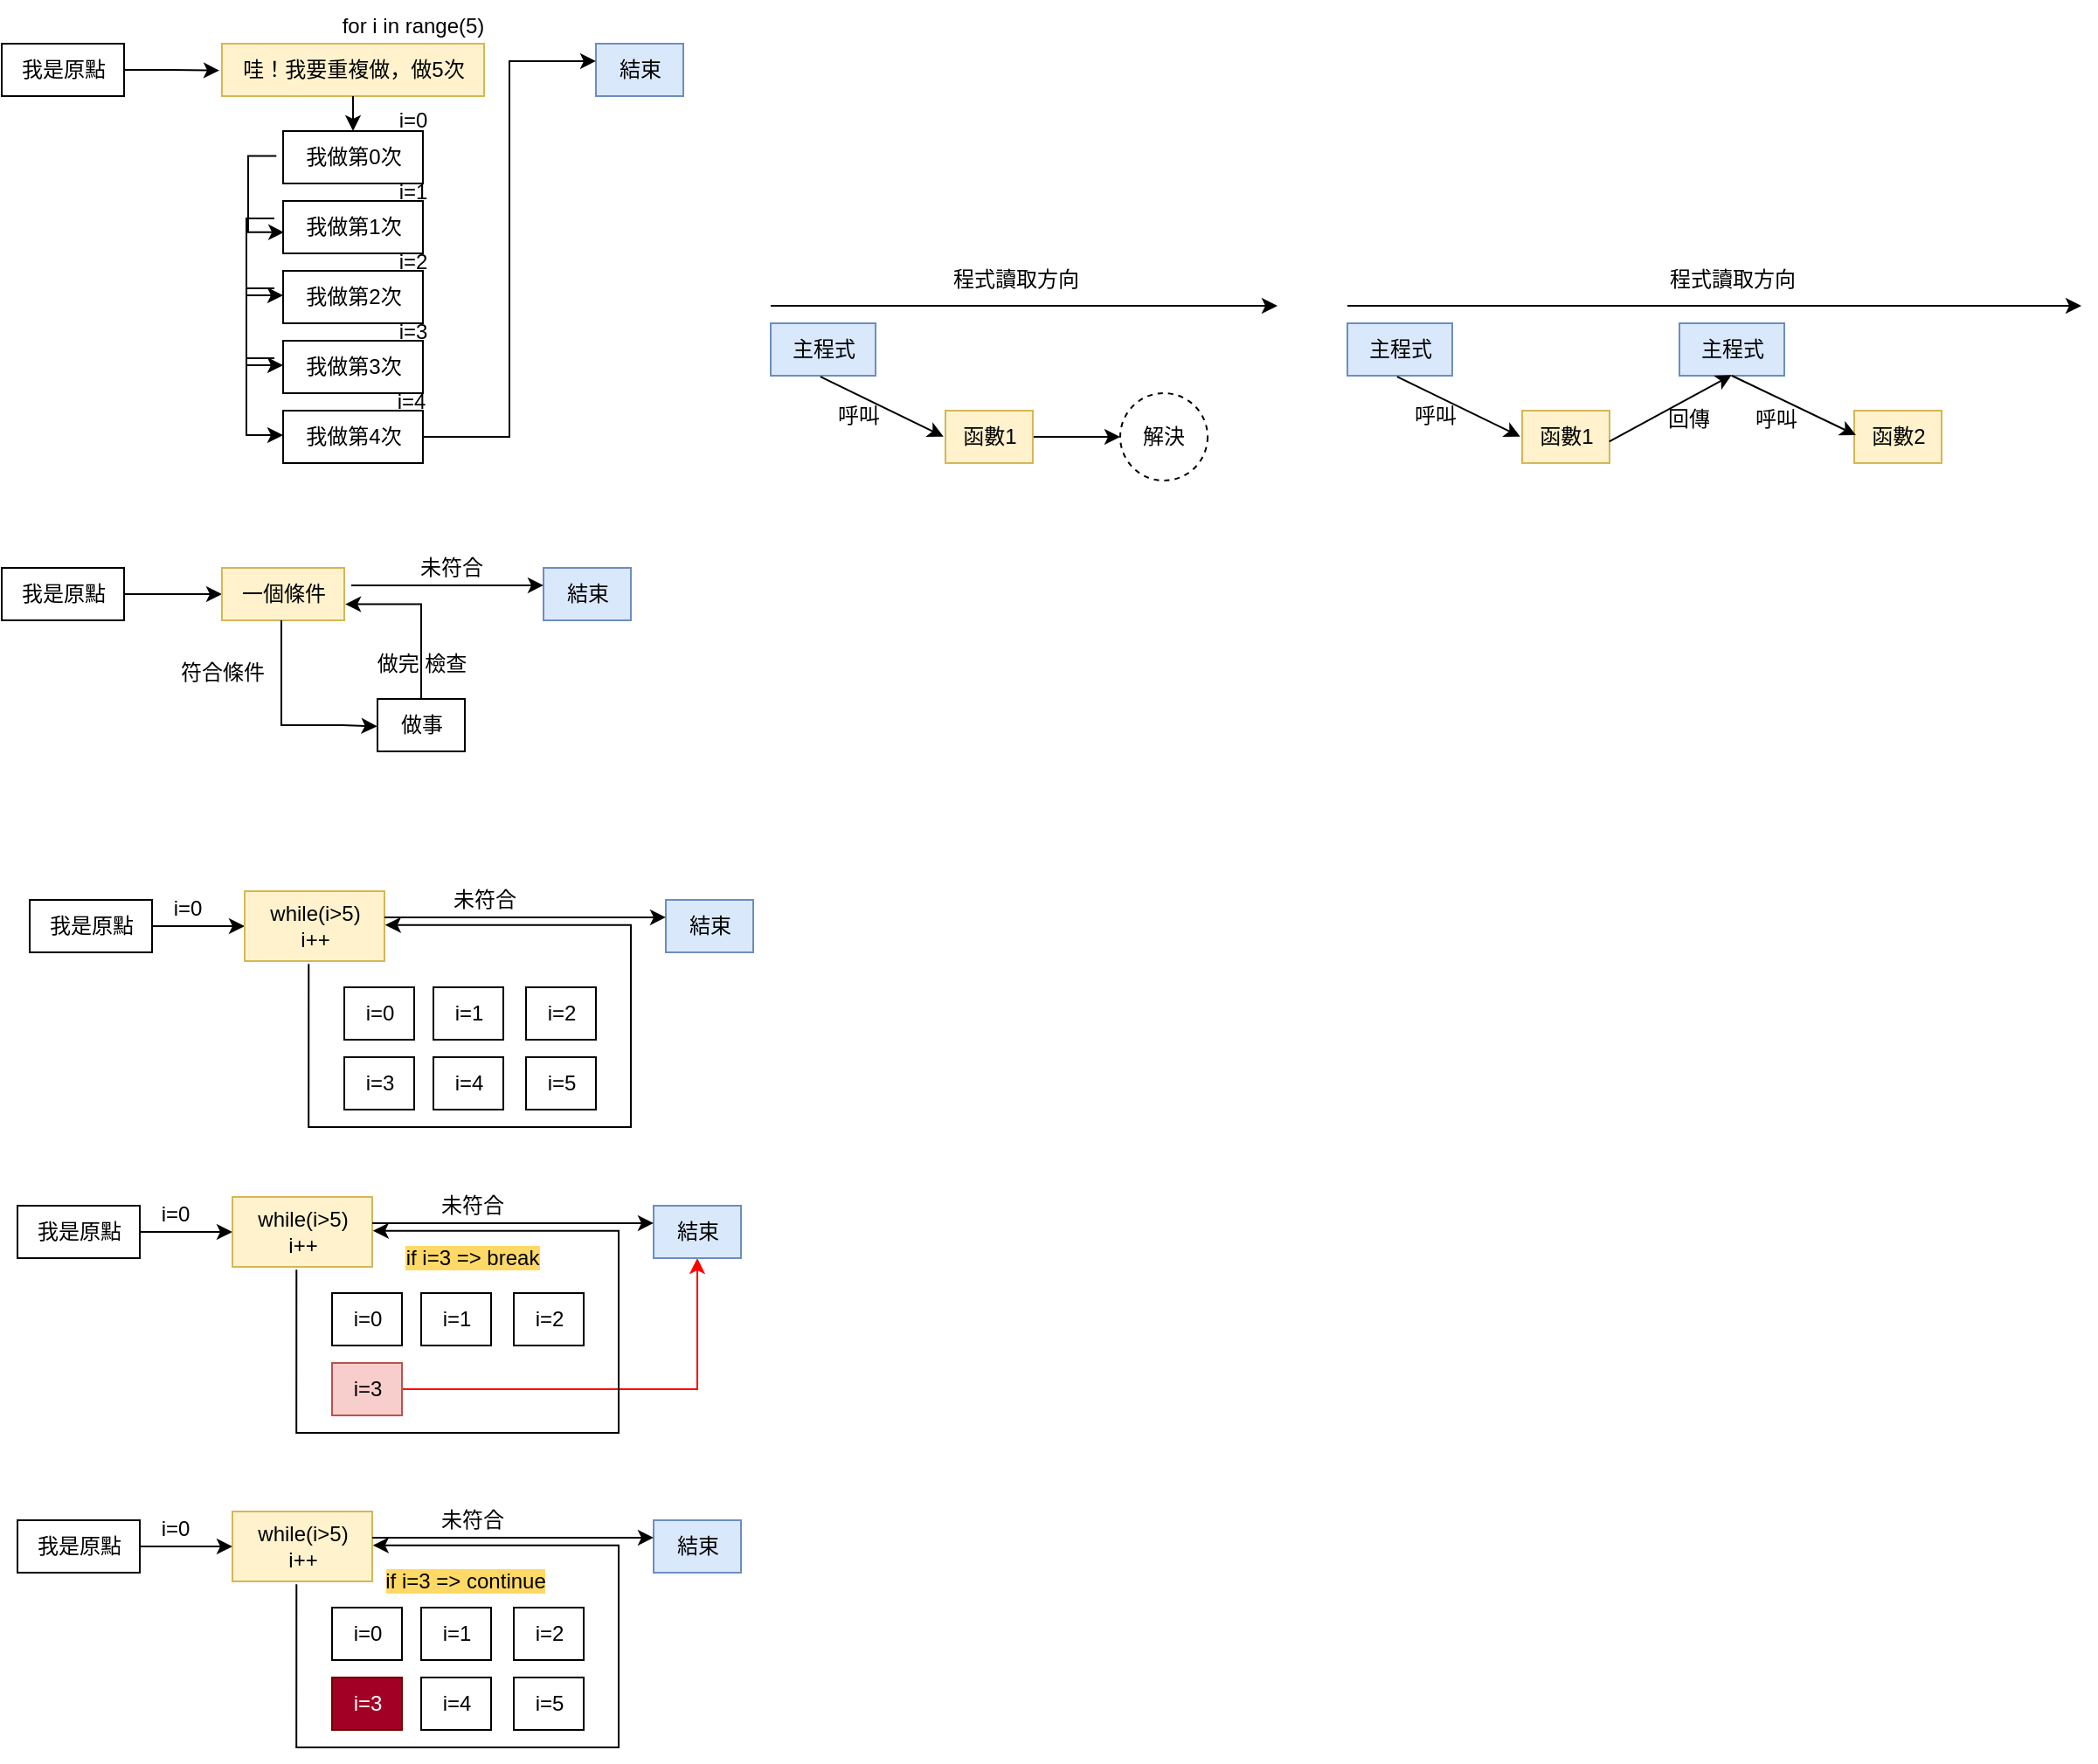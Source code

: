 <mxfile version="26.0.4">
  <diagram name="第 1 页" id="li4cUu2ZTwul1CZ7T9vY">
    <mxGraphModel dx="683" dy="398" grid="1" gridSize="10" guides="1" tooltips="1" connect="1" arrows="1" fold="1" page="1" pageScale="1" pageWidth="827" pageHeight="1169" math="0" shadow="0">
      <root>
        <mxCell id="0" />
        <mxCell id="1" parent="0" />
        <mxCell id="H-k1TDCtX4CPtIYfMN0x-1" value="我是原點" style="text;html=1;align=center;verticalAlign=middle;resizable=0;points=[];autosize=1;strokeColor=default;" parent="1" vertex="1">
          <mxGeometry x="80" y="180" width="70" height="30" as="geometry" />
        </mxCell>
        <mxCell id="H-k1TDCtX4CPtIYfMN0x-2" value="哇！我要重複做，做5次" style="text;html=1;align=center;verticalAlign=middle;resizable=0;points=[];autosize=1;strokeColor=#d6b656;fillColor=#fff2cc;" parent="1" vertex="1">
          <mxGeometry x="206" y="180" width="150" height="30" as="geometry" />
        </mxCell>
        <mxCell id="H-k1TDCtX4CPtIYfMN0x-3" value="我做第0次" style="text;html=1;align=center;verticalAlign=middle;resizable=0;points=[];autosize=1;strokeColor=default;" parent="1" vertex="1">
          <mxGeometry x="241" y="230" width="80" height="30" as="geometry" />
        </mxCell>
        <mxCell id="H-k1TDCtX4CPtIYfMN0x-4" value="我做第1次" style="text;html=1;align=center;verticalAlign=middle;resizable=0;points=[];autosize=1;strokeColor=default;" parent="1" vertex="1">
          <mxGeometry x="241" y="270" width="80" height="30" as="geometry" />
        </mxCell>
        <mxCell id="H-k1TDCtX4CPtIYfMN0x-5" value="我做第2次" style="text;html=1;align=center;verticalAlign=middle;resizable=0;points=[];autosize=1;strokeColor=default;" parent="1" vertex="1">
          <mxGeometry x="241" y="310" width="80" height="30" as="geometry" />
        </mxCell>
        <mxCell id="H-k1TDCtX4CPtIYfMN0x-6" value="我做第3次" style="text;html=1;align=center;verticalAlign=middle;resizable=0;points=[];autosize=1;strokeColor=default;" parent="1" vertex="1">
          <mxGeometry x="241" y="350" width="80" height="30" as="geometry" />
        </mxCell>
        <mxCell id="H-k1TDCtX4CPtIYfMN0x-9" value="我做第4次" style="text;html=1;align=center;verticalAlign=middle;resizable=0;points=[];autosize=1;strokeColor=default;" parent="1" vertex="1">
          <mxGeometry x="241" y="390" width="80" height="30" as="geometry" />
        </mxCell>
        <mxCell id="H-k1TDCtX4CPtIYfMN0x-13" style="edgeStyle=orthogonalEdgeStyle;rounded=0;orthogonalLoop=1;jettySize=auto;html=1;entryX=0.007;entryY=0.598;entryDx=0;entryDy=0;entryPerimeter=0;exitX=-0.048;exitY=0.473;exitDx=0;exitDy=0;exitPerimeter=0;" parent="1" source="H-k1TDCtX4CPtIYfMN0x-3" target="H-k1TDCtX4CPtIYfMN0x-4" edge="1">
          <mxGeometry relative="1" as="geometry">
            <Array as="points">
              <mxPoint x="221" y="244" />
              <mxPoint x="221" y="288" />
            </Array>
          </mxGeometry>
        </mxCell>
        <mxCell id="H-k1TDCtX4CPtIYfMN0x-14" style="edgeStyle=orthogonalEdgeStyle;rounded=0;orthogonalLoop=1;jettySize=auto;html=1;entryX=0.007;entryY=0.598;entryDx=0;entryDy=0;entryPerimeter=0;exitX=-0.048;exitY=0.473;exitDx=0;exitDy=0;exitPerimeter=0;" parent="1" edge="1">
          <mxGeometry relative="1" as="geometry">
            <mxPoint x="236" y="280" as="sourcePoint" />
            <mxPoint x="241" y="324" as="targetPoint" />
            <Array as="points">
              <mxPoint x="220" y="280" />
              <mxPoint x="220" y="324" />
            </Array>
          </mxGeometry>
        </mxCell>
        <mxCell id="H-k1TDCtX4CPtIYfMN0x-15" style="edgeStyle=orthogonalEdgeStyle;rounded=0;orthogonalLoop=1;jettySize=auto;html=1;entryX=0.007;entryY=0.598;entryDx=0;entryDy=0;entryPerimeter=0;exitX=-0.048;exitY=0.473;exitDx=0;exitDy=0;exitPerimeter=0;" parent="1" edge="1">
          <mxGeometry relative="1" as="geometry">
            <mxPoint x="236" y="320" as="sourcePoint" />
            <mxPoint x="241" y="364" as="targetPoint" />
            <Array as="points">
              <mxPoint x="220" y="320" />
              <mxPoint x="220" y="364" />
            </Array>
          </mxGeometry>
        </mxCell>
        <mxCell id="H-k1TDCtX4CPtIYfMN0x-16" style="edgeStyle=orthogonalEdgeStyle;rounded=0;orthogonalLoop=1;jettySize=auto;html=1;entryX=0.007;entryY=0.598;entryDx=0;entryDy=0;entryPerimeter=0;exitX=-0.048;exitY=0.473;exitDx=0;exitDy=0;exitPerimeter=0;" parent="1" edge="1">
          <mxGeometry relative="1" as="geometry">
            <mxPoint x="236" y="360" as="sourcePoint" />
            <mxPoint x="241" y="404" as="targetPoint" />
            <Array as="points">
              <mxPoint x="220" y="360" />
              <mxPoint x="220" y="404" />
            </Array>
          </mxGeometry>
        </mxCell>
        <mxCell id="H-k1TDCtX4CPtIYfMN0x-17" style="edgeStyle=orthogonalEdgeStyle;rounded=0;orthogonalLoop=1;jettySize=auto;html=1;entryX=0.495;entryY=-0.006;entryDx=0;entryDy=0;entryPerimeter=0;" parent="1" source="H-k1TDCtX4CPtIYfMN0x-2" target="H-k1TDCtX4CPtIYfMN0x-3" edge="1">
          <mxGeometry relative="1" as="geometry" />
        </mxCell>
        <mxCell id="H-k1TDCtX4CPtIYfMN0x-18" style="edgeStyle=orthogonalEdgeStyle;rounded=0;orthogonalLoop=1;jettySize=auto;html=1;entryX=-0.01;entryY=0.512;entryDx=0;entryDy=0;entryPerimeter=0;" parent="1" source="H-k1TDCtX4CPtIYfMN0x-1" target="H-k1TDCtX4CPtIYfMN0x-2" edge="1">
          <mxGeometry relative="1" as="geometry" />
        </mxCell>
        <mxCell id="H-k1TDCtX4CPtIYfMN0x-19" value="結束" style="text;html=1;align=center;verticalAlign=middle;resizable=0;points=[];autosize=1;strokeColor=#6c8ebf;fillColor=#dae8fc;" parent="1" vertex="1">
          <mxGeometry x="420" y="180" width="50" height="30" as="geometry" />
        </mxCell>
        <mxCell id="H-k1TDCtX4CPtIYfMN0x-20" style="edgeStyle=orthogonalEdgeStyle;rounded=0;orthogonalLoop=1;jettySize=auto;html=1;entryX=0;entryY=0.333;entryDx=0;entryDy=0;entryPerimeter=0;" parent="1" source="H-k1TDCtX4CPtIYfMN0x-9" target="H-k1TDCtX4CPtIYfMN0x-19" edge="1">
          <mxGeometry relative="1" as="geometry" />
        </mxCell>
        <mxCell id="H-k1TDCtX4CPtIYfMN0x-21" value="for i in range(5)" style="text;html=1;align=center;verticalAlign=middle;resizable=0;points=[];autosize=1;strokeColor=none;fillColor=none;" parent="1" vertex="1">
          <mxGeometry x="265" y="155" width="100" height="30" as="geometry" />
        </mxCell>
        <mxCell id="H-k1TDCtX4CPtIYfMN0x-22" value="i=0" style="text;html=1;align=center;verticalAlign=middle;resizable=0;points=[];autosize=1;strokeColor=none;fillColor=none;" parent="1" vertex="1">
          <mxGeometry x="295" y="209" width="40" height="30" as="geometry" />
        </mxCell>
        <mxCell id="H-k1TDCtX4CPtIYfMN0x-23" value="i=1" style="text;html=1;align=center;verticalAlign=middle;resizable=0;points=[];autosize=1;strokeColor=none;fillColor=none;" parent="1" vertex="1">
          <mxGeometry x="295" y="250" width="40" height="30" as="geometry" />
        </mxCell>
        <mxCell id="H-k1TDCtX4CPtIYfMN0x-24" value="i=2" style="text;html=1;align=center;verticalAlign=middle;resizable=0;points=[];autosize=1;strokeColor=none;fillColor=none;" parent="1" vertex="1">
          <mxGeometry x="295" y="290" width="40" height="30" as="geometry" />
        </mxCell>
        <mxCell id="H-k1TDCtX4CPtIYfMN0x-25" value="i=3" style="text;html=1;align=center;verticalAlign=middle;resizable=0;points=[];autosize=1;strokeColor=none;fillColor=none;" parent="1" vertex="1">
          <mxGeometry x="295" y="330" width="40" height="30" as="geometry" />
        </mxCell>
        <mxCell id="H-k1TDCtX4CPtIYfMN0x-26" value="i=4" style="text;html=1;align=center;verticalAlign=middle;resizable=0;points=[];autosize=1;strokeColor=none;fillColor=none;" parent="1" vertex="1">
          <mxGeometry x="294" y="370" width="40" height="30" as="geometry" />
        </mxCell>
        <mxCell id="H-k1TDCtX4CPtIYfMN0x-29" style="edgeStyle=orthogonalEdgeStyle;rounded=0;orthogonalLoop=1;jettySize=auto;html=1;" parent="1" source="H-k1TDCtX4CPtIYfMN0x-27" target="H-k1TDCtX4CPtIYfMN0x-28" edge="1">
          <mxGeometry relative="1" as="geometry" />
        </mxCell>
        <mxCell id="H-k1TDCtX4CPtIYfMN0x-27" value="我是原點" style="text;html=1;align=center;verticalAlign=middle;resizable=0;points=[];autosize=1;strokeColor=default;" parent="1" vertex="1">
          <mxGeometry x="80" y="480" width="70" height="30" as="geometry" />
        </mxCell>
        <mxCell id="H-k1TDCtX4CPtIYfMN0x-28" value="一個條件" style="text;html=1;align=center;verticalAlign=middle;resizable=0;points=[];autosize=1;strokeColor=#d6b656;fillColor=#fff2cc;" parent="1" vertex="1">
          <mxGeometry x="206" y="480" width="70" height="30" as="geometry" />
        </mxCell>
        <mxCell id="H-k1TDCtX4CPtIYfMN0x-31" value="做事" style="text;html=1;align=center;verticalAlign=middle;resizable=0;points=[];autosize=1;strokeColor=default;" parent="1" vertex="1">
          <mxGeometry x="295" y="555" width="50" height="30" as="geometry" />
        </mxCell>
        <mxCell id="H-k1TDCtX4CPtIYfMN0x-33" value="符合條件" style="text;html=1;align=center;verticalAlign=middle;resizable=0;points=[];autosize=1;strokeColor=none;fillColor=none;" parent="1" vertex="1">
          <mxGeometry x="171" y="525" width="70" height="30" as="geometry" />
        </mxCell>
        <mxCell id="H-k1TDCtX4CPtIYfMN0x-37" style="edgeStyle=orthogonalEdgeStyle;rounded=0;orthogonalLoop=1;jettySize=auto;html=1;entryX=-0.004;entryY=0.522;entryDx=0;entryDy=0;entryPerimeter=0;" parent="1" source="H-k1TDCtX4CPtIYfMN0x-28" target="H-k1TDCtX4CPtIYfMN0x-31" edge="1">
          <mxGeometry relative="1" as="geometry">
            <Array as="points">
              <mxPoint x="240" y="570" />
              <mxPoint x="275" y="570" />
            </Array>
          </mxGeometry>
        </mxCell>
        <mxCell id="H-k1TDCtX4CPtIYfMN0x-39" style="edgeStyle=orthogonalEdgeStyle;rounded=0;orthogonalLoop=1;jettySize=auto;html=1;entryX=1.008;entryY=0.693;entryDx=0;entryDy=0;entryPerimeter=0;" parent="1" source="H-k1TDCtX4CPtIYfMN0x-31" target="H-k1TDCtX4CPtIYfMN0x-28" edge="1">
          <mxGeometry relative="1" as="geometry">
            <Array as="points">
              <mxPoint x="320" y="501" />
            </Array>
          </mxGeometry>
        </mxCell>
        <mxCell id="H-k1TDCtX4CPtIYfMN0x-40" value="做完 檢查" style="text;html=1;align=center;verticalAlign=middle;resizable=0;points=[];autosize=1;strokeColor=none;fillColor=none;" parent="1" vertex="1">
          <mxGeometry x="285" y="520" width="70" height="30" as="geometry" />
        </mxCell>
        <mxCell id="H-k1TDCtX4CPtIYfMN0x-42" value="結束" style="text;html=1;align=center;verticalAlign=middle;resizable=0;points=[];autosize=1;strokeColor=#6c8ebf;fillColor=#dae8fc;" parent="1" vertex="1">
          <mxGeometry x="390" y="480" width="50" height="30" as="geometry" />
        </mxCell>
        <mxCell id="H-k1TDCtX4CPtIYfMN0x-43" value="" style="endArrow=classic;html=1;rounded=0;entryX=0;entryY=0.333;entryDx=0;entryDy=0;entryPerimeter=0;" parent="1" target="H-k1TDCtX4CPtIYfMN0x-42" edge="1">
          <mxGeometry width="50" height="50" relative="1" as="geometry">
            <mxPoint x="280" y="490" as="sourcePoint" />
            <mxPoint x="270" y="460" as="targetPoint" />
          </mxGeometry>
        </mxCell>
        <mxCell id="H-k1TDCtX4CPtIYfMN0x-44" value="未符合" style="text;html=1;align=center;verticalAlign=middle;resizable=0;points=[];autosize=1;strokeColor=none;fillColor=none;" parent="1" vertex="1">
          <mxGeometry x="307" y="465" width="60" height="30" as="geometry" />
        </mxCell>
        <mxCell id="H-k1TDCtX4CPtIYfMN0x-49" style="edgeStyle=orthogonalEdgeStyle;rounded=0;orthogonalLoop=1;jettySize=auto;html=1;" parent="1" source="H-k1TDCtX4CPtIYfMN0x-45" target="H-k1TDCtX4CPtIYfMN0x-47" edge="1">
          <mxGeometry relative="1" as="geometry" />
        </mxCell>
        <mxCell id="H-k1TDCtX4CPtIYfMN0x-45" value="我是原點" style="text;html=1;align=center;verticalAlign=middle;resizable=0;points=[];autosize=1;strokeColor=default;" parent="1" vertex="1">
          <mxGeometry x="96" y="670" width="70" height="30" as="geometry" />
        </mxCell>
        <mxCell id="H-k1TDCtX4CPtIYfMN0x-47" value="while(i&amp;gt;5)&lt;div&gt;i++&lt;/div&gt;" style="text;html=1;align=center;verticalAlign=middle;resizable=0;points=[];autosize=1;strokeColor=#d6b656;fillColor=#fff2cc;" parent="1" vertex="1">
          <mxGeometry x="219" y="665" width="80" height="40" as="geometry" />
        </mxCell>
        <mxCell id="H-k1TDCtX4CPtIYfMN0x-48" value="i=0" style="text;html=1;align=center;verticalAlign=middle;resizable=0;points=[];autosize=1;strokeColor=none;fillColor=none;" parent="1" vertex="1">
          <mxGeometry x="166" y="660" width="40" height="30" as="geometry" />
        </mxCell>
        <mxCell id="H-k1TDCtX4CPtIYfMN0x-50" value="i=0" style="text;html=1;align=center;verticalAlign=middle;resizable=0;points=[];autosize=1;strokeColor=default;" parent="1" vertex="1">
          <mxGeometry x="276" y="720" width="40" height="30" as="geometry" />
        </mxCell>
        <mxCell id="H-k1TDCtX4CPtIYfMN0x-51" value="i=1" style="text;html=1;align=center;verticalAlign=middle;resizable=0;points=[];autosize=1;strokeColor=default;" parent="1" vertex="1">
          <mxGeometry x="327" y="720" width="40" height="30" as="geometry" />
        </mxCell>
        <mxCell id="H-k1TDCtX4CPtIYfMN0x-52" value="i=2" style="text;html=1;align=center;verticalAlign=middle;resizable=0;points=[];autosize=1;strokeColor=default;" parent="1" vertex="1">
          <mxGeometry x="380" y="720" width="40" height="30" as="geometry" />
        </mxCell>
        <mxCell id="H-k1TDCtX4CPtIYfMN0x-53" value="i=3" style="text;html=1;align=center;verticalAlign=middle;resizable=0;points=[];autosize=1;strokeColor=default;" parent="1" vertex="1">
          <mxGeometry x="276" y="760" width="40" height="30" as="geometry" />
        </mxCell>
        <mxCell id="H-k1TDCtX4CPtIYfMN0x-54" value="i=4" style="text;html=1;align=center;verticalAlign=middle;resizable=0;points=[];autosize=1;strokeColor=default;" parent="1" vertex="1">
          <mxGeometry x="327" y="760" width="40" height="30" as="geometry" />
        </mxCell>
        <mxCell id="H-k1TDCtX4CPtIYfMN0x-55" style="edgeStyle=orthogonalEdgeStyle;rounded=0;orthogonalLoop=1;jettySize=auto;html=1;entryX=1.005;entryY=0.484;entryDx=0;entryDy=0;entryPerimeter=0;exitX=0.458;exitY=1.04;exitDx=0;exitDy=0;exitPerimeter=0;" parent="1" source="H-k1TDCtX4CPtIYfMN0x-47" target="H-k1TDCtX4CPtIYfMN0x-47" edge="1">
          <mxGeometry relative="1" as="geometry">
            <Array as="points">
              <mxPoint x="256" y="800" />
              <mxPoint x="440" y="800" />
              <mxPoint x="440" y="684" />
            </Array>
          </mxGeometry>
        </mxCell>
        <mxCell id="H-k1TDCtX4CPtIYfMN0x-56" value="結束" style="text;html=1;align=center;verticalAlign=middle;resizable=0;points=[];autosize=1;strokeColor=#6c8ebf;fillColor=#dae8fc;" parent="1" vertex="1">
          <mxGeometry x="460" y="670" width="50" height="30" as="geometry" />
        </mxCell>
        <mxCell id="H-k1TDCtX4CPtIYfMN0x-57" value="" style="endArrow=classic;html=1;rounded=0;entryX=0;entryY=0.333;entryDx=0;entryDy=0;entryPerimeter=0;" parent="1" target="H-k1TDCtX4CPtIYfMN0x-56" edge="1">
          <mxGeometry width="50" height="50" relative="1" as="geometry">
            <mxPoint x="299" y="680" as="sourcePoint" />
            <mxPoint x="289" y="650" as="targetPoint" />
          </mxGeometry>
        </mxCell>
        <mxCell id="H-k1TDCtX4CPtIYfMN0x-58" value="未符合" style="text;html=1;align=center;verticalAlign=middle;resizable=0;points=[];autosize=1;strokeColor=none;fillColor=none;" parent="1" vertex="1">
          <mxGeometry x="326" y="655" width="60" height="30" as="geometry" />
        </mxCell>
        <mxCell id="H-k1TDCtX4CPtIYfMN0x-59" value="i=5" style="text;html=1;align=center;verticalAlign=middle;resizable=0;points=[];autosize=1;strokeColor=default;" parent="1" vertex="1">
          <mxGeometry x="380" y="760" width="40" height="30" as="geometry" />
        </mxCell>
        <mxCell id="H-k1TDCtX4CPtIYfMN0x-74" style="edgeStyle=orthogonalEdgeStyle;rounded=0;orthogonalLoop=1;jettySize=auto;html=1;" parent="1" source="H-k1TDCtX4CPtIYfMN0x-75" target="H-k1TDCtX4CPtIYfMN0x-76" edge="1">
          <mxGeometry relative="1" as="geometry" />
        </mxCell>
        <mxCell id="H-k1TDCtX4CPtIYfMN0x-75" value="我是原點" style="text;html=1;align=center;verticalAlign=middle;resizable=0;points=[];autosize=1;strokeColor=default;" parent="1" vertex="1">
          <mxGeometry x="89" y="845" width="70" height="30" as="geometry" />
        </mxCell>
        <mxCell id="H-k1TDCtX4CPtIYfMN0x-76" value="while(i&amp;gt;5)&lt;div&gt;i++&lt;/div&gt;" style="text;html=1;align=center;verticalAlign=middle;resizable=0;points=[];autosize=1;strokeColor=#d6b656;fillColor=#fff2cc;" parent="1" vertex="1">
          <mxGeometry x="212" y="840" width="80" height="40" as="geometry" />
        </mxCell>
        <mxCell id="H-k1TDCtX4CPtIYfMN0x-77" value="i=0" style="text;html=1;align=center;verticalAlign=middle;resizable=0;points=[];autosize=1;strokeColor=none;fillColor=none;" parent="1" vertex="1">
          <mxGeometry x="159" y="835" width="40" height="30" as="geometry" />
        </mxCell>
        <mxCell id="H-k1TDCtX4CPtIYfMN0x-78" value="i=0" style="text;html=1;align=center;verticalAlign=middle;resizable=0;points=[];autosize=1;strokeColor=default;" parent="1" vertex="1">
          <mxGeometry x="269" y="895" width="40" height="30" as="geometry" />
        </mxCell>
        <mxCell id="H-k1TDCtX4CPtIYfMN0x-79" value="i=1" style="text;html=1;align=center;verticalAlign=middle;resizable=0;points=[];autosize=1;strokeColor=default;" parent="1" vertex="1">
          <mxGeometry x="320" y="895" width="40" height="30" as="geometry" />
        </mxCell>
        <mxCell id="H-k1TDCtX4CPtIYfMN0x-80" value="i=2" style="text;html=1;align=center;verticalAlign=middle;resizable=0;points=[];autosize=1;strokeColor=default;" parent="1" vertex="1">
          <mxGeometry x="373" y="895" width="40" height="30" as="geometry" />
        </mxCell>
        <mxCell id="H-k1TDCtX4CPtIYfMN0x-89" style="edgeStyle=orthogonalEdgeStyle;rounded=0;orthogonalLoop=1;jettySize=auto;html=1;strokeColor=#FF0000;" parent="1" source="H-k1TDCtX4CPtIYfMN0x-81" target="H-k1TDCtX4CPtIYfMN0x-84" edge="1">
          <mxGeometry relative="1" as="geometry" />
        </mxCell>
        <mxCell id="H-k1TDCtX4CPtIYfMN0x-81" value="i=3" style="text;html=1;align=center;verticalAlign=middle;resizable=0;points=[];autosize=1;strokeColor=#b85450;fillColor=#f8cecc;" parent="1" vertex="1">
          <mxGeometry x="269" y="935" width="40" height="30" as="geometry" />
        </mxCell>
        <mxCell id="H-k1TDCtX4CPtIYfMN0x-83" style="edgeStyle=orthogonalEdgeStyle;rounded=0;orthogonalLoop=1;jettySize=auto;html=1;entryX=1.005;entryY=0.484;entryDx=0;entryDy=0;entryPerimeter=0;exitX=0.458;exitY=1.04;exitDx=0;exitDy=0;exitPerimeter=0;" parent="1" source="H-k1TDCtX4CPtIYfMN0x-76" target="H-k1TDCtX4CPtIYfMN0x-76" edge="1">
          <mxGeometry relative="1" as="geometry">
            <Array as="points">
              <mxPoint x="249" y="975" />
              <mxPoint x="433" y="975" />
              <mxPoint x="433" y="859" />
            </Array>
          </mxGeometry>
        </mxCell>
        <mxCell id="H-k1TDCtX4CPtIYfMN0x-84" value="結束" style="text;html=1;align=center;verticalAlign=middle;resizable=0;points=[];autosize=1;strokeColor=#6c8ebf;fillColor=#dae8fc;" parent="1" vertex="1">
          <mxGeometry x="453" y="845" width="50" height="30" as="geometry" />
        </mxCell>
        <mxCell id="H-k1TDCtX4CPtIYfMN0x-85" value="" style="endArrow=classic;html=1;rounded=0;entryX=0;entryY=0.333;entryDx=0;entryDy=0;entryPerimeter=0;" parent="1" target="H-k1TDCtX4CPtIYfMN0x-84" edge="1">
          <mxGeometry width="50" height="50" relative="1" as="geometry">
            <mxPoint x="292" y="855" as="sourcePoint" />
            <mxPoint x="282" y="825" as="targetPoint" />
          </mxGeometry>
        </mxCell>
        <mxCell id="H-k1TDCtX4CPtIYfMN0x-86" value="未符合" style="text;html=1;align=center;verticalAlign=middle;resizable=0;points=[];autosize=1;strokeColor=none;fillColor=none;" parent="1" vertex="1">
          <mxGeometry x="319" y="830" width="60" height="30" as="geometry" />
        </mxCell>
        <mxCell id="H-k1TDCtX4CPtIYfMN0x-88" value="&lt;span style=&quot;background-color: rgb(255, 217, 102);&quot;&gt;if i=3 =&amp;gt; break&lt;/span&gt;" style="text;html=1;align=center;verticalAlign=middle;resizable=0;points=[];autosize=1;strokeColor=none;fillColor=none;" parent="1" vertex="1">
          <mxGeometry x="299" y="860" width="100" height="30" as="geometry" />
        </mxCell>
        <mxCell id="H-k1TDCtX4CPtIYfMN0x-91" style="edgeStyle=orthogonalEdgeStyle;rounded=0;orthogonalLoop=1;jettySize=auto;html=1;" parent="1" source="H-k1TDCtX4CPtIYfMN0x-92" target="H-k1TDCtX4CPtIYfMN0x-93" edge="1">
          <mxGeometry relative="1" as="geometry" />
        </mxCell>
        <mxCell id="H-k1TDCtX4CPtIYfMN0x-92" value="我是原點" style="text;html=1;align=center;verticalAlign=middle;resizable=0;points=[];autosize=1;strokeColor=default;" parent="1" vertex="1">
          <mxGeometry x="89" y="1025" width="70" height="30" as="geometry" />
        </mxCell>
        <mxCell id="H-k1TDCtX4CPtIYfMN0x-93" value="while(i&amp;gt;5)&lt;div&gt;i++&lt;/div&gt;" style="text;html=1;align=center;verticalAlign=middle;resizable=0;points=[];autosize=1;strokeColor=#d6b656;fillColor=#fff2cc;" parent="1" vertex="1">
          <mxGeometry x="212" y="1020" width="80" height="40" as="geometry" />
        </mxCell>
        <mxCell id="H-k1TDCtX4CPtIYfMN0x-94" value="i=0" style="text;html=1;align=center;verticalAlign=middle;resizable=0;points=[];autosize=1;strokeColor=none;fillColor=none;" parent="1" vertex="1">
          <mxGeometry x="159" y="1015" width="40" height="30" as="geometry" />
        </mxCell>
        <mxCell id="H-k1TDCtX4CPtIYfMN0x-95" value="i=0" style="text;html=1;align=center;verticalAlign=middle;resizable=0;points=[];autosize=1;strokeColor=default;" parent="1" vertex="1">
          <mxGeometry x="269" y="1075" width="40" height="30" as="geometry" />
        </mxCell>
        <mxCell id="H-k1TDCtX4CPtIYfMN0x-96" value="i=1" style="text;html=1;align=center;verticalAlign=middle;resizable=0;points=[];autosize=1;strokeColor=default;" parent="1" vertex="1">
          <mxGeometry x="320" y="1075" width="40" height="30" as="geometry" />
        </mxCell>
        <mxCell id="H-k1TDCtX4CPtIYfMN0x-97" value="i=2" style="text;html=1;align=center;verticalAlign=middle;resizable=0;points=[];autosize=1;strokeColor=default;" parent="1" vertex="1">
          <mxGeometry x="373" y="1075" width="40" height="30" as="geometry" />
        </mxCell>
        <mxCell id="H-k1TDCtX4CPtIYfMN0x-98" value="i=3" style="text;html=1;align=center;verticalAlign=middle;resizable=0;points=[];autosize=1;strokeColor=#6F0000;fillColor=#a20025;fontColor=#ffffff;" parent="1" vertex="1">
          <mxGeometry x="269" y="1115" width="40" height="30" as="geometry" />
        </mxCell>
        <mxCell id="H-k1TDCtX4CPtIYfMN0x-99" value="i=4" style="text;html=1;align=center;verticalAlign=middle;resizable=0;points=[];autosize=1;strokeColor=default;" parent="1" vertex="1">
          <mxGeometry x="320" y="1115" width="40" height="30" as="geometry" />
        </mxCell>
        <mxCell id="H-k1TDCtX4CPtIYfMN0x-100" style="edgeStyle=orthogonalEdgeStyle;rounded=0;orthogonalLoop=1;jettySize=auto;html=1;entryX=1.005;entryY=0.484;entryDx=0;entryDy=0;entryPerimeter=0;exitX=0.458;exitY=1.04;exitDx=0;exitDy=0;exitPerimeter=0;" parent="1" source="H-k1TDCtX4CPtIYfMN0x-93" target="H-k1TDCtX4CPtIYfMN0x-93" edge="1">
          <mxGeometry relative="1" as="geometry">
            <Array as="points">
              <mxPoint x="249" y="1155" />
              <mxPoint x="433" y="1155" />
              <mxPoint x="433" y="1039" />
            </Array>
          </mxGeometry>
        </mxCell>
        <mxCell id="H-k1TDCtX4CPtIYfMN0x-101" value="結束" style="text;html=1;align=center;verticalAlign=middle;resizable=0;points=[];autosize=1;strokeColor=#6c8ebf;fillColor=#dae8fc;" parent="1" vertex="1">
          <mxGeometry x="453" y="1025" width="50" height="30" as="geometry" />
        </mxCell>
        <mxCell id="H-k1TDCtX4CPtIYfMN0x-102" value="" style="endArrow=classic;html=1;rounded=0;entryX=0;entryY=0.333;entryDx=0;entryDy=0;entryPerimeter=0;" parent="1" target="H-k1TDCtX4CPtIYfMN0x-101" edge="1">
          <mxGeometry width="50" height="50" relative="1" as="geometry">
            <mxPoint x="292" y="1035" as="sourcePoint" />
            <mxPoint x="282" y="1005" as="targetPoint" />
          </mxGeometry>
        </mxCell>
        <mxCell id="H-k1TDCtX4CPtIYfMN0x-103" value="未符合" style="text;html=1;align=center;verticalAlign=middle;resizable=0;points=[];autosize=1;strokeColor=none;fillColor=none;" parent="1" vertex="1">
          <mxGeometry x="319" y="1010" width="60" height="30" as="geometry" />
        </mxCell>
        <mxCell id="H-k1TDCtX4CPtIYfMN0x-104" value="i=5" style="text;html=1;align=center;verticalAlign=middle;resizable=0;points=[];autosize=1;strokeColor=default;" parent="1" vertex="1">
          <mxGeometry x="373" y="1115" width="40" height="30" as="geometry" />
        </mxCell>
        <mxCell id="H-k1TDCtX4CPtIYfMN0x-105" value="&lt;span style=&quot;background-color: rgb(255, 217, 102);&quot;&gt;if i=3 =&amp;gt; continue&lt;/span&gt;" style="text;html=1;align=center;verticalAlign=middle;resizable=0;points=[];autosize=1;strokeColor=none;fillColor=none;" parent="1" vertex="1">
          <mxGeometry x="285" y="1045" width="120" height="30" as="geometry" />
        </mxCell>
        <mxCell id="rUu0icWJL4fqNZ-BOi2n-1" value="主程式" style="text;html=1;align=center;verticalAlign=middle;resizable=0;points=[];autosize=1;strokeColor=#6c8ebf;fillColor=#dae8fc;" vertex="1" parent="1">
          <mxGeometry x="520" y="340" width="60" height="30" as="geometry" />
        </mxCell>
        <mxCell id="rUu0icWJL4fqNZ-BOi2n-18" style="edgeStyle=orthogonalEdgeStyle;rounded=0;orthogonalLoop=1;jettySize=auto;html=1;entryX=0;entryY=0.5;entryDx=0;entryDy=0;" edge="1" parent="1" source="rUu0icWJL4fqNZ-BOi2n-2" target="rUu0icWJL4fqNZ-BOi2n-17">
          <mxGeometry relative="1" as="geometry" />
        </mxCell>
        <mxCell id="rUu0icWJL4fqNZ-BOi2n-2" value="函數1" style="text;html=1;align=center;verticalAlign=middle;resizable=0;points=[];autosize=1;strokeColor=#d6b656;fillColor=#fff2cc;" vertex="1" parent="1">
          <mxGeometry x="620" y="390" width="50" height="30" as="geometry" />
        </mxCell>
        <mxCell id="rUu0icWJL4fqNZ-BOi2n-13" value="" style="endArrow=classic;html=1;rounded=0;" edge="1" parent="1">
          <mxGeometry width="50" height="50" relative="1" as="geometry">
            <mxPoint x="520" y="330" as="sourcePoint" />
            <mxPoint x="810" y="330" as="targetPoint" />
          </mxGeometry>
        </mxCell>
        <mxCell id="rUu0icWJL4fqNZ-BOi2n-14" value="程式讀取方向" style="text;html=1;align=center;verticalAlign=middle;resizable=0;points=[];autosize=1;strokeColor=none;fillColor=none;" vertex="1" parent="1">
          <mxGeometry x="610" y="300" width="100" height="30" as="geometry" />
        </mxCell>
        <mxCell id="rUu0icWJL4fqNZ-BOi2n-15" value="" style="endArrow=classic;html=1;rounded=0;exitX=0.474;exitY=1.019;exitDx=0;exitDy=0;exitPerimeter=0;entryX=-0.022;entryY=0.495;entryDx=0;entryDy=0;entryPerimeter=0;" edge="1" parent="1" source="rUu0icWJL4fqNZ-BOi2n-1" target="rUu0icWJL4fqNZ-BOi2n-2">
          <mxGeometry width="50" height="50" relative="1" as="geometry">
            <mxPoint x="530" y="340" as="sourcePoint" />
            <mxPoint x="820" y="340" as="targetPoint" />
          </mxGeometry>
        </mxCell>
        <mxCell id="rUu0icWJL4fqNZ-BOi2n-16" value="呼叫" style="text;html=1;align=center;verticalAlign=middle;resizable=0;points=[];autosize=1;strokeColor=none;fillColor=none;" vertex="1" parent="1">
          <mxGeometry x="545" y="378" width="50" height="30" as="geometry" />
        </mxCell>
        <mxCell id="rUu0icWJL4fqNZ-BOi2n-17" value="解決" style="ellipse;whiteSpace=wrap;html=1;aspect=fixed;dashed=1;" vertex="1" parent="1">
          <mxGeometry x="720" y="380" width="50" height="50" as="geometry" />
        </mxCell>
        <mxCell id="rUu0icWJL4fqNZ-BOi2n-19" value="主程式" style="text;html=1;align=center;verticalAlign=middle;resizable=0;points=[];autosize=1;strokeColor=#6c8ebf;fillColor=#dae8fc;" vertex="1" parent="1">
          <mxGeometry x="850" y="340" width="60" height="30" as="geometry" />
        </mxCell>
        <mxCell id="rUu0icWJL4fqNZ-BOi2n-21" value="函數1" style="text;html=1;align=center;verticalAlign=middle;resizable=0;points=[];autosize=1;strokeColor=#d6b656;fillColor=#fff2cc;" vertex="1" parent="1">
          <mxGeometry x="950" y="390" width="50" height="30" as="geometry" />
        </mxCell>
        <mxCell id="rUu0icWJL4fqNZ-BOi2n-22" value="" style="endArrow=classic;html=1;rounded=0;" edge="1" parent="1">
          <mxGeometry width="50" height="50" relative="1" as="geometry">
            <mxPoint x="850" y="330" as="sourcePoint" />
            <mxPoint x="1270" y="330" as="targetPoint" />
          </mxGeometry>
        </mxCell>
        <mxCell id="rUu0icWJL4fqNZ-BOi2n-23" value="程式讀取方向" style="text;html=1;align=center;verticalAlign=middle;resizable=0;points=[];autosize=1;strokeColor=none;fillColor=none;" vertex="1" parent="1">
          <mxGeometry x="1020" y="300" width="100" height="30" as="geometry" />
        </mxCell>
        <mxCell id="rUu0icWJL4fqNZ-BOi2n-24" value="" style="endArrow=classic;html=1;rounded=0;exitX=0.474;exitY=1.019;exitDx=0;exitDy=0;exitPerimeter=0;entryX=-0.022;entryY=0.495;entryDx=0;entryDy=0;entryPerimeter=0;" edge="1" parent="1" source="rUu0icWJL4fqNZ-BOi2n-19" target="rUu0icWJL4fqNZ-BOi2n-21">
          <mxGeometry width="50" height="50" relative="1" as="geometry">
            <mxPoint x="860" y="340" as="sourcePoint" />
            <mxPoint x="1150" y="340" as="targetPoint" />
          </mxGeometry>
        </mxCell>
        <mxCell id="rUu0icWJL4fqNZ-BOi2n-25" value="呼叫" style="text;html=1;align=center;verticalAlign=middle;resizable=0;points=[];autosize=1;strokeColor=none;fillColor=none;" vertex="1" parent="1">
          <mxGeometry x="875" y="378" width="50" height="30" as="geometry" />
        </mxCell>
        <mxCell id="rUu0icWJL4fqNZ-BOi2n-27" value="主程式" style="text;html=1;align=center;verticalAlign=middle;resizable=0;points=[];autosize=1;strokeColor=#6c8ebf;fillColor=#dae8fc;" vertex="1" parent="1">
          <mxGeometry x="1040" y="340" width="60" height="30" as="geometry" />
        </mxCell>
        <mxCell id="rUu0icWJL4fqNZ-BOi2n-28" value="" style="endArrow=classic;html=1;rounded=0;exitX=0.997;exitY=0.59;exitDx=0;exitDy=0;exitPerimeter=0;entryX=0.498;entryY=0.987;entryDx=0;entryDy=0;entryPerimeter=0;" edge="1" parent="1" source="rUu0icWJL4fqNZ-BOi2n-21" target="rUu0icWJL4fqNZ-BOi2n-27">
          <mxGeometry width="50" height="50" relative="1" as="geometry">
            <mxPoint x="888" y="381" as="sourcePoint" />
            <mxPoint x="959" y="415" as="targetPoint" />
          </mxGeometry>
        </mxCell>
        <mxCell id="rUu0icWJL4fqNZ-BOi2n-29" value="回傳" style="text;html=1;align=center;verticalAlign=middle;resizable=0;points=[];autosize=1;strokeColor=none;fillColor=none;" vertex="1" parent="1">
          <mxGeometry x="1020" y="380" width="50" height="30" as="geometry" />
        </mxCell>
        <mxCell id="rUu0icWJL4fqNZ-BOi2n-32" value="函數2" style="text;html=1;align=center;verticalAlign=middle;resizable=0;points=[];autosize=1;strokeColor=#d6b656;fillColor=#fff2cc;" vertex="1" parent="1">
          <mxGeometry x="1140" y="390" width="50" height="30" as="geometry" />
        </mxCell>
        <mxCell id="rUu0icWJL4fqNZ-BOi2n-33" value="" style="endArrow=classic;html=1;rounded=0;exitX=0.474;exitY=1.019;exitDx=0;exitDy=0;exitPerimeter=0;entryX=-0.022;entryY=0.495;entryDx=0;entryDy=0;entryPerimeter=0;" edge="1" parent="1">
          <mxGeometry width="50" height="50" relative="1" as="geometry">
            <mxPoint x="1070" y="370" as="sourcePoint" />
            <mxPoint x="1141" y="404" as="targetPoint" />
          </mxGeometry>
        </mxCell>
        <mxCell id="rUu0icWJL4fqNZ-BOi2n-34" value="呼叫" style="text;html=1;align=center;verticalAlign=middle;resizable=0;points=[];autosize=1;strokeColor=none;fillColor=none;" vertex="1" parent="1">
          <mxGeometry x="1070" y="380" width="50" height="30" as="geometry" />
        </mxCell>
      </root>
    </mxGraphModel>
  </diagram>
</mxfile>
